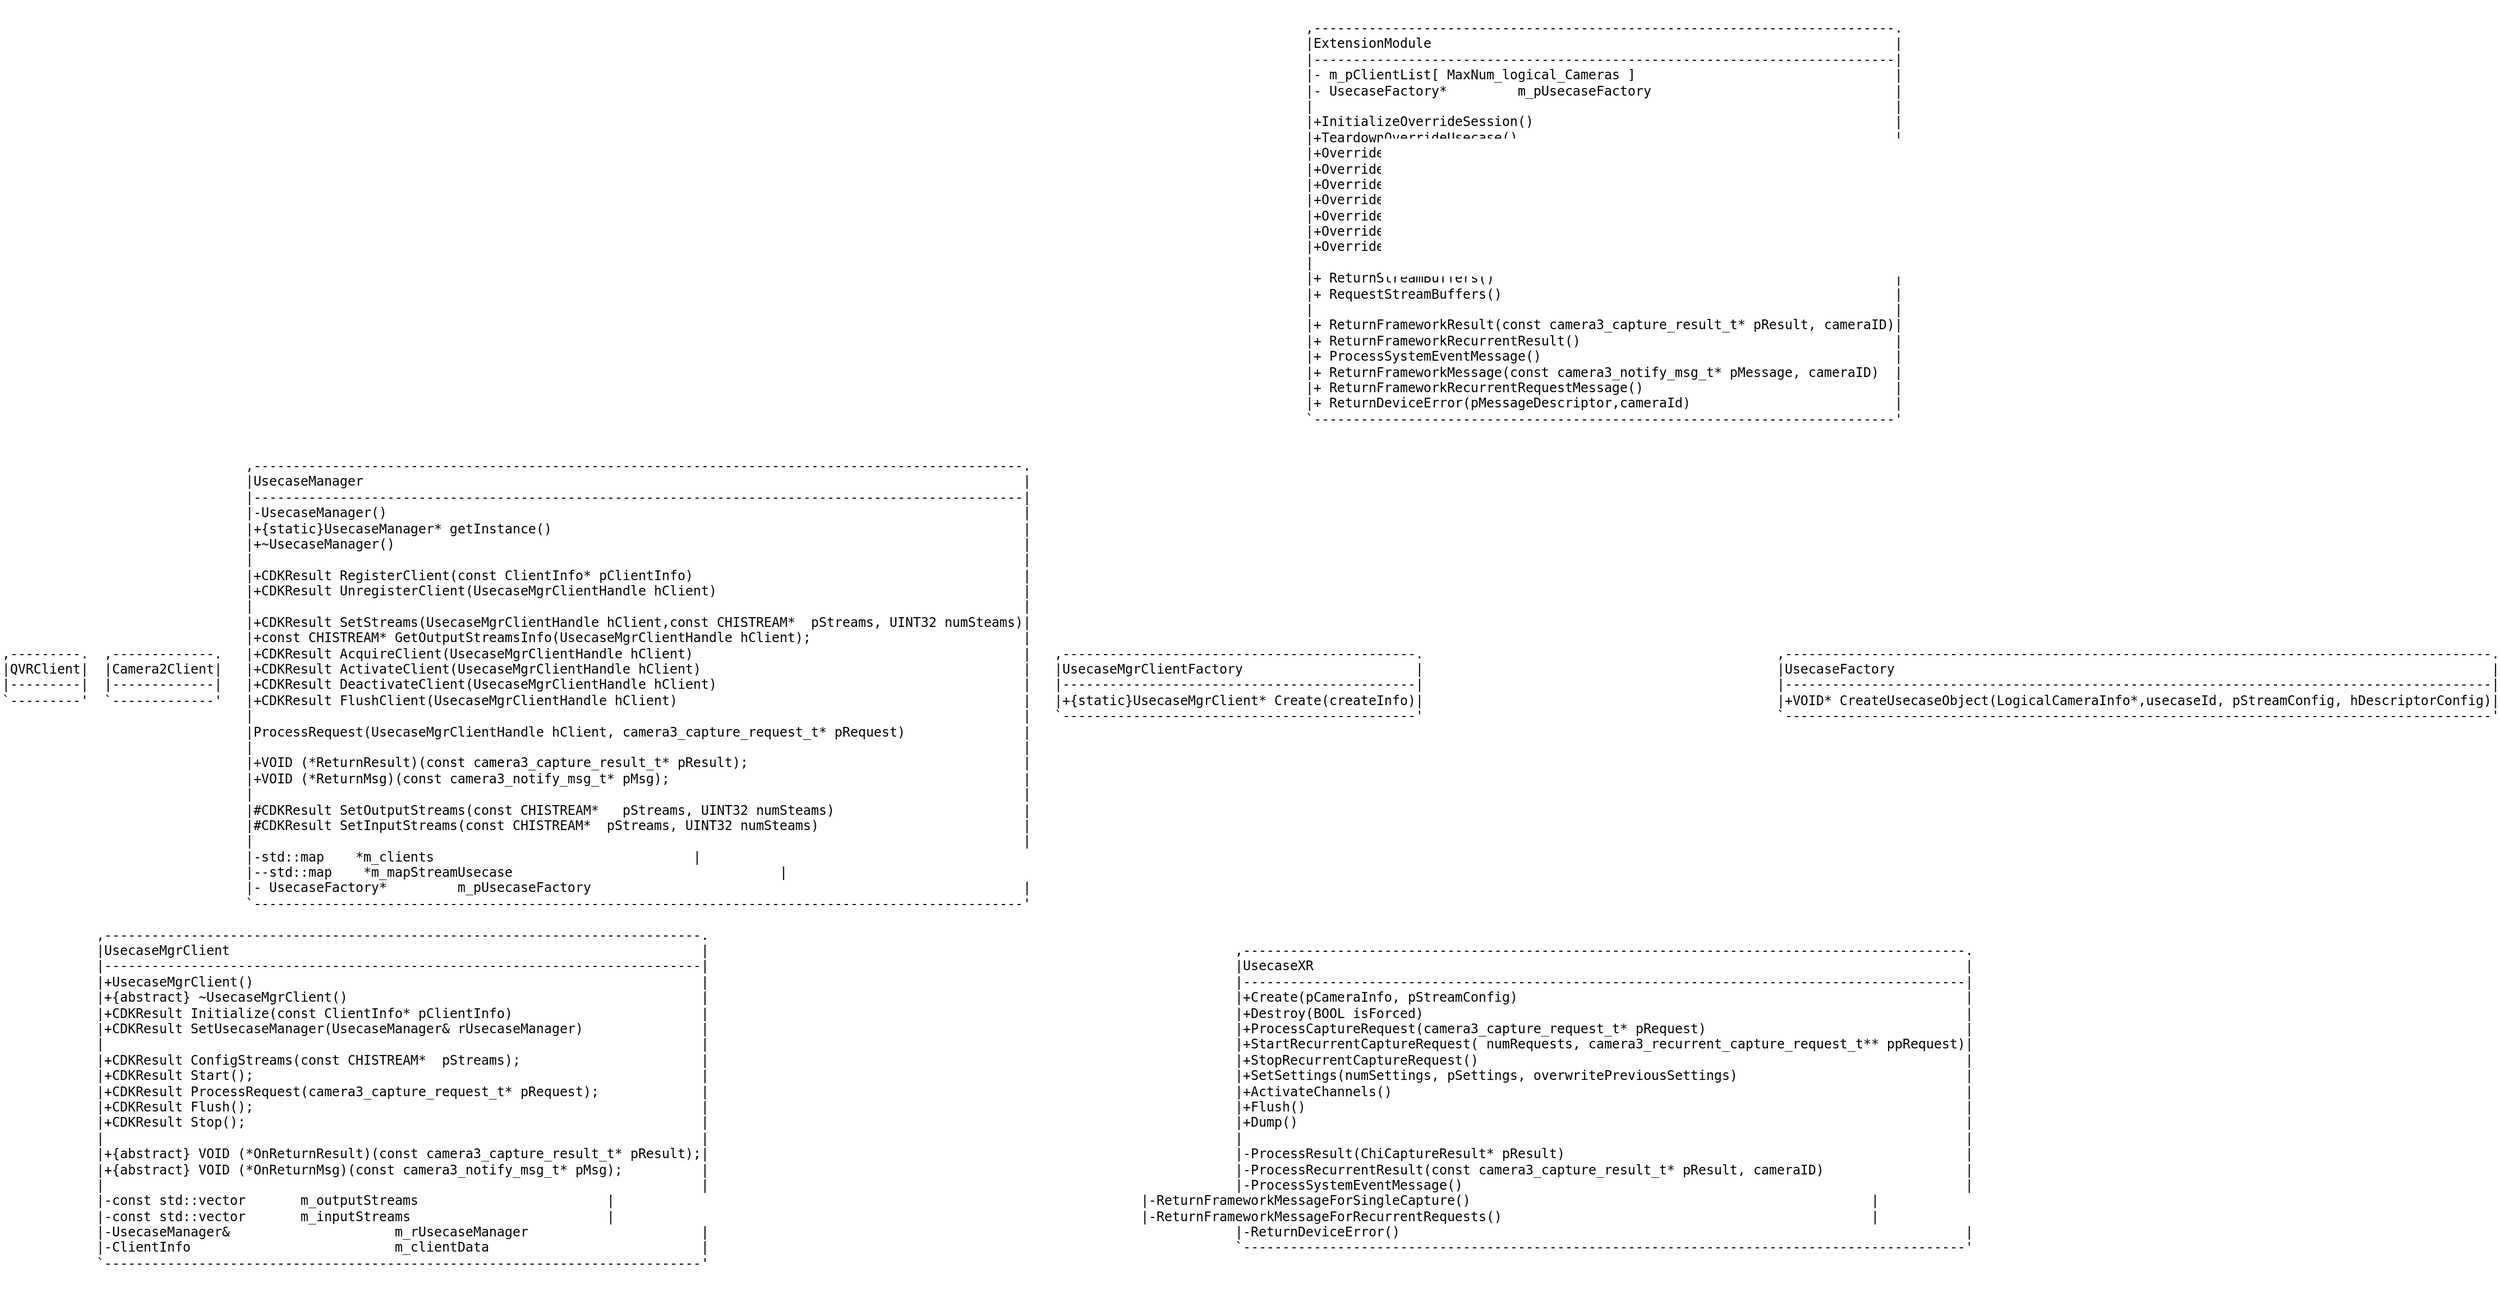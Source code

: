 <mxfile version="21.6.8" type="github">
  <diagram name="Page-1" id="8FDqvaedv1lFMwNtDAfK">
    <mxGraphModel dx="1793" dy="988" grid="1" gridSize="10" guides="1" tooltips="1" connect="1" arrows="1" fold="1" page="1" pageScale="1" pageWidth="850" pageHeight="1100" math="0" shadow="0">
      <root>
        <mxCell id="0" />
        <mxCell id="1" parent="0" />
        <UserObject label="&lt;pre&gt;                                                                                                                                                                      ,--------------------------------------------------------------------------.                                                                            &#xa;                                                                                                                                                                      |ExtensionModule                                                           |                                                                            &#xa;                                                                                                                                                                      |--------------------------------------------------------------------------|                                                                            &#xa;                                                                                                                                                                      |- m_pClientList[ MaxNum_logical_Cameras ]                                 |                                                                            &#xa;                                                                                                                                                                      |- UsecaseFactory*         m_pUsecaseFactory                               |                                                                            &#xa;                                                                                                                                                                      |                                                                          |                                                                            &#xa;                                                                                                                                                                      |+InitializeOverrideSession()                                              |                                                                            &#xa;                                                                                                                                                                      |+TeardownOverrideUsecase()                                                |                                                                            &#xa;                                                                                                                                                                      |+OverrideProcessRequest()                                                 |                                                                            &#xa;                                                                                                                                                                      |+OverrideStartRecurrentCaptureRequests()                                  |                                                                            &#xa;                                                                                                                                                                      |+OverrideStopRecurrentCaptureRequests()                                   |                                                                            &#xa;                                                                                                                                                                      |+OverrideSetSettings()                                                    |                                                                            &#xa;                                                                                                                                                                      |+OverrideActivateChannel()                                                |                                                                            &#xa;                                                                                                                                                                      |+OverrideFlush()                                                          |                                                                            &#xa;                                                                                                                                                                      |+OverrideDump()                                                           |                                                                            &#xa;                                                                                                                                                                      |                                                                          |                                                                            &#xa;                                                                                                                                                                      |+ ReturnStreamBuffers()                                                   |                                                                            &#xa;                                                                                                                                                                      |+ RequestStreamBuffers()                                                  |                                                                            &#xa;                                                                                                                                                                      |                                                                          |                                                                            &#xa;                                                                                                                                                                      |+ ReturnFrameworkResult(const camera3_capture_result_t* pResult, cameraID)|                                                                            &#xa;                                                                                                                                                                      |+ ReturnFrameworkRecurrentResult()                                        |                                                                            &#xa;                                                                                                                                                                      |+ ProcessSystemEventMessage()                                             |                                                                            &#xa;                                                                                                                                                                      |+ ReturnFrameworkMessage(const camera3_notify_msg_t* pMessage, cameraID)  |                                                                            &#xa;                                                                                                                                                                      |+ ReturnFrameworkRecurrentRequestMessage()                                |                                                                            &#xa;                                                                                                                                                                      |+ ReturnDeviceError(pMessageDescriptor,cameraId)                          |                                                                            &#xa;                                                                                                                                                                      `--------------------------------------------------------------------------&#39;                                                                            &#xa;                                                                                                                                                                                                                                                                                                                              &#xa;                                                                                                                                                                                                                                                                                                                              &#xa;                               ,--------------------------------------------------------------------------------------------------.                                                                                                                                                                                           &#xa;                               |UsecaseManager                                                                                    |                                                                                                                                                                                           &#xa;                               |--------------------------------------------------------------------------------------------------|                                                                                                                                                                                           &#xa;                               |-UsecaseManager()                                                                                 |                                                                                                                                                                                           &#xa;                               |+{static}UsecaseManager* getInstance()                                                            |                                                                                                                                                                                           &#xa;                               |+~UsecaseManager()                                                                                |                                                                                                                                                                                           &#xa;                               |                                                                                                  |                                                                                                                                                                                           &#xa;                               |+CDKResult RegisterClient(const ClientInfo* pClientInfo)                                          |                                                                                                                                                                                           &#xa;                               |+CDKResult UnregisterClient(UsecaseMgrClientHandle hClient)                                       |                                                                                                                                                                                           &#xa;                               |                                                                                                  |                                                                                                                                                                                           &#xa;                               |+CDKResult SetStreams(UsecaseMgrClientHandle hClient,const CHISTREAM*  pStreams, UINT32 numSteams)|                                                                                                                                                                                           &#xa;                               |+const CHISTREAM* GetOutputStreamsInfo(UsecaseMgrClientHandle hClient);                           |                                                                                                                                                                                           &#xa;,---------.  ,-------------.   |+CDKResult AcquireClient(UsecaseMgrClientHandle hClient)                                          |   ,---------------------------------------------.                                             ,------------------------------------------------------------------------------------------.&#xa;|QVRClient|  |Camera2Client|   |+CDKResult ActivateClient(UsecaseMgrClientHandle hClient)                                         |   |UsecaseMgrClientFactory                      |                                             |UsecaseFactory                                                                            |&#xa;|---------|  |-------------|   |+CDKResult DeactivateClient(UsecaseMgrClientHandle hClient)                                       |   |---------------------------------------------|                                             |------------------------------------------------------------------------------------------|&#xa;`---------&#39;  `-------------&#39;   |+CDKResult FlushClient(UsecaseMgrClientHandle hClient)                                            |   |+{static}UsecaseMgrClient* Create(createInfo)|                                             |+VOID* CreateUsecaseObject(LogicalCameraInfo*,usecaseId, pStreamConfig, hDescriptorConfig)|&#xa;                               |                                                                                                  |   `---------------------------------------------&#39;                                             `------------------------------------------------------------------------------------------&#39;&#xa;                               |ProcessRequest(UsecaseMgrClientHandle hClient, camera3_capture_request_t* pRequest)               |                                                                                                                                                                                           &#xa;                               |                                                                                                  |                                                                                                                                                                                           &#xa;                               |+VOID (*ReturnResult)(const camera3_capture_result_t* pResult);                                   |                                                                                                                                                                                           &#xa;                               |+VOID (*ReturnMsg)(const camera3_notify_msg_t* pMsg);                                             |                                                                                                                                                                                           &#xa;                               |                                                                                                  |                                                                                                                                                                                           &#xa;                               |#CDKResult SetOutputStreams(const CHISTREAM*   pStreams, UINT32 numSteams)                        |                                                                                                                                                                                           &#xa;                               |#CDKResult SetInputStreams(const CHISTREAM*  pStreams, UINT32 numSteams)                          |                                                                                                                                                                                           &#xa;                               |                                                                                                  |                                                                                                                                                                                           &#xa;                               |-std::map&lt;UsecaseMgrClientHandle, UsecaseMgrClient&gt;    *m_clients                                 |                                                                                                                                                                                           &#xa;                               |--std::map&lt;CHISTREAM* pStream, UsecaseXR&gt;    *m_mapStreamUsecase                                  |                                                                                                                                                                                           &#xa;                               |- UsecaseFactory*         m_pUsecaseFactory                                                       |                                                                                                                                                                                           &#xa;                               `--------------------------------------------------------------------------------------------------&#39;                                                                                                                                                                                           &#xa;                                                                                                                                                                                                                                                                                                                              &#xa;            ,----------------------------------------------------------------------------.                                                                                                                                                                                                                                    &#xa;            |UsecaseMgrClient                                                            |                                                                   ,--------------------------------------------------------------------------------------------.                                                                   &#xa;            |----------------------------------------------------------------------------|                                                                   |UsecaseXR                                                                                   |                                                                   &#xa;            |+UsecaseMgrClient()                                                         |                                                                   |--------------------------------------------------------------------------------------------|                                                                   &#xa;            |+{abstract} ~UsecaseMgrClient()                                             |                                                                   |+Create(pCameraInfo, pStreamConfig)                                                         |                                                                   &#xa;            |+CDKResult Initialize(const ClientInfo* pClientInfo)                        |                                                                   |+Destroy(BOOL isForced)                                                                     |                                                                   &#xa;            |+CDKResult SetUsecaseManager(UsecaseManager&amp; rUsecaseManager)               |                                                                   |+ProcessCaptureRequest(camera3_capture_request_t* pRequest)                                 |                                                                   &#xa;            |                                                                            |                                                                   |+StartRecurrentCaptureRequest( numRequests, camera3_recurrent_capture_request_t** ppRequest)|                                                                   &#xa;            |+CDKResult ConfigStreams(const CHISTREAM*  pStreams);                       |                                                                   |+StopRecurrentCaptureRequest()                                                              |                                                                   &#xa;            |+CDKResult Start();                                                         |                                                                   |+SetSettings(numSettings, pSettings, overwritePreviousSettings)                             |                                                                   &#xa;            |+CDKResult ProcessRequest(camera3_capture_request_t* pRequest);             |                                                                   |+ActivateChannels()                                                                         |                                                                   &#xa;            |+CDKResult Flush();                                                         |                                                                   |+Flush()                                                                                    |                                                                   &#xa;            |+CDKResult Stop();                                                          |                                                                   |+Dump()                                                                                     |                                                                   &#xa;            |                                                                            |                                                                   |                                                                                            |                                                                   &#xa;            |+{abstract} VOID (*OnReturnResult)(const camera3_capture_result_t* pResult);|                                                                   |-ProcessResult(ChiCaptureResult* pResult)                                                   |                                                                   &#xa;            |+{abstract} VOID (*OnReturnMsg)(const camera3_notify_msg_t* pMsg);          |                                                                   |-ProcessRecurrentResult(const camera3_capture_result_t* pResult, cameraID)                  |                                                                   &#xa;            |                                                                            |                                                                   |-ProcessSystemEventMessage()                                                                |                                                                   &#xa;            |-const std::vector&lt;CHISTREAM*&gt;       m_outputStreams                        |                                                                   |-ReturnFrameworkMessageForSingleCapture()                                                   |                                                                   &#xa;            |-const std::vector&lt;CHISTREAM*&gt;       m_inputStreams                         |                                                                   |-ReturnFrameworkMessageForRecurrentRequests()                                               |                                                                   &#xa;            |-UsecaseManager&amp;                     m_rUsecaseManager                      |                                                                   |-ReturnDeviceError()                                                                        |                                                                   &#xa;            |-ClientInfo                          m_clientData                           |                                                                   `--------------------------------------------------------------------------------------------&#39;                                                                   &#xa;            `----------------------------------------------------------------------------&#39;                                                                                                                                                                                                                                    &#xa;&lt;/pre&gt;" plantUmlData="{&#xa;  &quot;data&quot;: &quot;@startuml\n\nclass UsecaseMgrClientFactory\n{\n    &#39; Create one UsecaseMgrClient and register to UsecaseMgr\n    +{static}UsecaseMgrClient* Create(createInfo)\n}\n\n\nclass UsecaseMgrClient\n{\n    +UsecaseMgrClient()\n    +{abstract} ~UsecaseMgrClient()\n    +CDKResult Initialize(const ClientInfo* pClientInfo)\n    &#39; set low level UsecaseMgr after RegisterClient\n    +CDKResult SetUsecaseManager(UsecaseManager&amp; rUsecaseManager)\n\n    /&#39; \n        functions for extensionmodule\n        configure/streaming\n    &#39;/\n    +CDKResult ConfigStreams(const CHISTREAM*  pStreams);\n    +CDKResult Start();\n    +CDKResult ProcessRequest(camera3_capture_request_t* pRequest);\n    +CDKResult Flush();\n    +CDKResult Stop();\n\n    /&#39;  result callback\n        virtual function need implemente in instance\n    &#39;/\n    +{abstract} VOID (*OnReturnResult)(const camera3_capture_result_t* pResult);\n    +{abstract} VOID (*OnReturnMsg)(const camera3_notify_msg_t* pMsg);\n\n    /&#39; set streams information to UCMgr\n    +CDKResult SetStreams(const CHISTREAM*  pStreams, UINT32 numSteams);\n    +CDKResult SetOutputStreams(const CHISTREAM*   pStreams, UINT32 numSteams);\n    +CDKResult SetInputStreams(const CHISTREAM*  pStreams, UINT32 numSteams);\n    +const CHISTREAM* GetOutputStreamsInfo();\n    &#39; reserve means start config streams \n    +CDKResult Reserve(const CHISTREAM*  pStreams, UINT32 numSteams);\n\n    &#39; stream on / stream off\n    +{abstract} CDKResult Activate();\n    +{abstract} CDKResult Deactivate();\n    &#39;/\n    &#39; input/output streams\n    -const std::vector&lt;CHISTREAM*&gt;       m_outputStreams\n    -const std::vector&lt;CHISTREAM*&gt;       m_inputStreams\n    -UsecaseManager&amp;                     m_rUsecaseManager\n    -ClientInfo                          m_clientData\n}\n\nUsecaseMgrClientFactory ..&gt; UsecaseMgrClient\nQVRClient --|&gt; UsecaseMgrClient\nCamera2Client --|&gt; UsecaseMgrClient\n\nExtensionModule::m_pClientList --&gt; UsecaseMgrClientFactory :Only create client for VST camera\n\nclass UsecaseManager\n{\n    &#39; Singleton\n    -UsecaseManager()\n    +{static}UsecaseManager* getInstance()\n    +~UsecaseManager()\n\n    +CDKResult RegisterClient(const ClientInfo* pClientInfo)\n    +CDKResult UnregisterClient(UsecaseMgrClientHandle hClient)\n\n    +CDKResult SetStreams(UsecaseMgrClientHandle hClient,const CHISTREAM*  pStreams, UINT32 numSteams)\n    +const CHISTREAM* GetOutputStreamsInfo(UsecaseMgrClientHandle hClient);\n    &#39; Acquire means start config streams \n    +CDKResult AcquireClient(UsecaseMgrClientHandle hClient)\n    +CDKResult ActivateClient(UsecaseMgrClientHandle hClient)\n    +CDKResult DeactivateClient(UsecaseMgrClientHandle hClient)\n    +CDKResult FlushClient(UsecaseMgrClientHandle hClient)\n\n    &#39; request/result\n    ProcessRequest(UsecaseMgrClientHandle hClient, camera3_capture_request_t* pRequest)\n\n    +VOID (*ReturnResult)(const camera3_capture_result_t* pResult);\n    +VOID (*ReturnMsg)(const camera3_notify_msg_t* pMsg);\n\n    #CDKResult SetOutputStreams(const CHISTREAM*   pStreams, UINT32 numSteams)\n    #CDKResult SetInputStreams(const CHISTREAM*  pStreams, UINT32 numSteams)\n\n    &#39; handle to client map\n    -std::map&lt;UsecaseMgrClientHandle, UsecaseMgrClient&gt;    *m_clients\n    &#39; stream to usecase map\n    --std::map&lt;CHISTREAM* pStream, UsecaseXR&gt;    *m_mapStreamUsecase\n    - UsecaseFactory*         m_pUsecaseFactory\n}\nUsecaseManager \&quot;1\&quot;*-- \&quot;many\&quot;UsecaseMgrClient\n\nclass ExtensionModule\n{\n    - m_pClientList[ MaxNum_logical_Cameras ]\n    - UsecaseFactory*         m_pUsecaseFactory\n\n    +InitializeOverrideSession()\n    +TeardownOverrideUsecase()\n    +OverrideProcessRequest()\n    +OverrideStartRecurrentCaptureRequests()\n    +OverrideStopRecurrentCaptureRequests()\n    +OverrideSetSettings()\n    +OverrideActivateChannel()\n    +OverrideFlush()\n    +OverrideDump()\n\n    &#39;stream buffer ops\n    + ReturnStreamBuffers()\n    + RequestStreamBuffers()\n\n    &#39;result callbacks\n    + ReturnFrameworkResult(const camera3_capture_result_t* pResult, cameraID)\n    + ReturnFrameworkRecurrentResult()\n    + ProcessSystemEventMessage()\n    + ReturnFrameworkMessage(const camera3_notify_msg_t* pMessage, cameraID)\n    + ReturnFrameworkRecurrentRequestMessage()\n    + ReturnDeviceError(pMessageDescriptor,cameraId)\n}\n\nclass UsecaseXR\n{\n    +Create(pCameraInfo, pStreamConfig)\n    +Destroy(BOOL isForced)\n    +ProcessCaptureRequest(camera3_capture_request_t* pRequest)\n    +StartRecurrentCaptureRequest( numRequests, camera3_recurrent_capture_request_t** ppRequest)\n    +StopRecurrentCaptureRequest()\n    +SetSettings(numSettings, pSettings, overwritePreviousSettings)\n    +ActivateChannels()\n    +Flush()\n    +Dump()\n\n    -ProcessResult(ChiCaptureResult* pResult)\n    -ProcessRecurrentResult(const camera3_capture_result_t* pResult, cameraID)\n    -ProcessSystemEventMessage()\n    -ReturnFrameworkMessageForSingleCapture()\n    -ReturnFrameworkMessageForRecurrentRequests()\n    -ReturnDeviceError()\n}\n\nclass UsecaseFactory\n{\n    +VOID* CreateUsecaseObject(LogicalCameraInfo*,usecaseId, pStreamConfig, hDescriptorConfig)\n}\n\nExtensionModule::InitializeOverrideSession ..&gt; UsecaseFactory::CreateUsecaseObject\nUsecaseFactory::CreateUsecaseObject..&gt;UsecaseXR::Create\nExtensionModule::TeardownOverrideUsecase ..&gt; UsecaseXR::Destroy\nExtensionModule::OverrideProcessRequest ..&gt; UsecaseXR::ProcessCaptureRequest\nExtensionModule::OverrideStopRecurrentCaptureRequests ..&gt; UsecaseXR::StopRecurrentCaptureRequest\nExtensionModule::OverrideStartRecurrentCaptureRequests ..&gt; UsecaseXR::StartRecurrentCaptureRequest\nExtensionModule::OverrideSetSettings ..&gt; UsecaseXR::SetSettings\nExtensionModule::OverrideActivateChannel ..&gt; UsecaseXR::ActivateChannels\nExtensionModule::OverrideFlush ..&gt; UsecaseXR::Flush\nExtensionModule::OverrideDump ..&gt; UsecaseXR::Dump\n\nUsecaseXR::ProcessResult ..&gt; ExtensionModule::ReturnFrameworkResult\nUsecaseXR::ProcessRecurrentResult ..&gt; ExtensionModule::ReturnFrameworkRecurrentResult\nUsecaseXR::ProcessSystemEventMessage ..&gt; ExtensionModule::ReturnFrameworkResult\nUsecaseXR::ReturnFrameworkMessageForSingleCapture ..&gt; ExtensionModule::ReturnFrameworkMessage\nUsecaseXR::ReturnFrameworkMessageForRecurrentRequests ..&gt; ExtensionModule::ReturnFrameworkRecurrentRequestMessage\nUsecaseXR::ReturnDeviceError ..&gt; ExtensionModule::ReturnDeviceError\n\n@enduml&quot;,&#xa;  &quot;format&quot;: &quot;txt&quot;&#xa;}" id="1qilEDKDuHCG4IohSjQQ-1">
          <mxCell style="text;html=1;align=left;verticalAlign=top;" vertex="1" parent="1">
            <mxGeometry x="170" y="460" width="2120" height="1190" as="geometry" />
          </mxCell>
        </UserObject>
      </root>
    </mxGraphModel>
  </diagram>
</mxfile>
